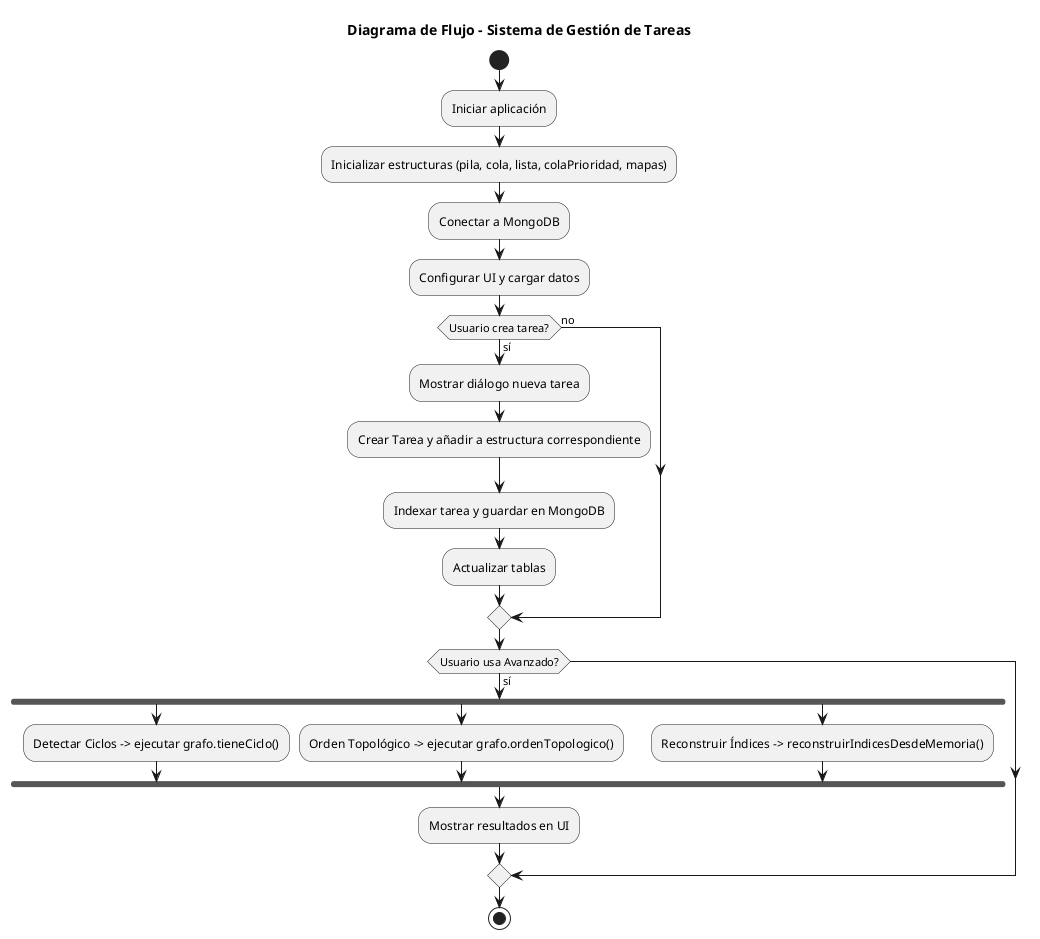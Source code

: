 @startuml
title Diagrama de Flujo - Sistema de Gestión de Tareas
start
:Iniciar aplicación;
:Inicializar estructuras (pila, cola, lista, colaPrioridad, mapas);
:Conectar a MongoDB;
:Configurar UI y cargar datos;

if (Usuario crea tarea?) then (sí)
  :Mostrar diálogo nueva tarea;
  :Crear Tarea y añadir a estructura correspondiente;
  :Indexar tarea y guardar en MongoDB;
  :Actualizar tablas;
else (no)
endif

if (Usuario usa Avanzado?) then (sí)
  fork
    :Detectar Ciclos -> ejecutar grafo.tieneCiclo();
@startuml Diagrama_Flujo_Principal
title Diagrama de Flujo - Sistema de Gestión de Tareas
start
:Iniciar aplicación;
:Inicializar estructuras (pila, cola, lista, colaPrioridad, mapas);
:Conectar a MongoDB;
:Configurar UI y cargar datos;

if (Usuario crea tarea?) then (sí)
    :Mostrar diálogo nueva tarea;
    :Crear Tarea y añadir a estructura correspondiente;
    :Indexar tarea y guardar en MongoDB;
    :Actualizar tablas;
else (no)
endif

if (Usuario usa Avanzado?) then (sí)
    fork
        :Detectar Ciclos -> ejecutar grafo.tieneCiclo();
    fork again
        :Orden Topológico -> ejecutar grafo.ordenTopologico();
    fork again
        :Reconstruir Índices -> reconstruirIndicesDesdeMemoria();
    end fork
    :Mostrar resultados en UI;
endif

stop
@enduml
- database = "techsolutions"
- collection = "tareas"
end note

:Configurar interfaz gráfica;
note right
- Crear JTabbedPane con 4 pestañas
- Inicializar tablas y botones
end note

:Cargar datos desde MongoDB;
note right
- Cargar tareas urgentes (tipo="urgente")
- Cargar tareas programadas (tipo="programada")
- Cargar tareas departamento (tipo="departamento")
end note

:Actualizar todas las tablas;

:Mostrar ventana principal;

repeat
    :Usuario interactúa con la aplicación;

    if (¿Qué acción realiza?) then (Agregar tarea urgente)
        :Mostrar diálogo nueva tarea;
        :Crear objeto Tarea;
        :Push a pilaTareasUrgentes;
        :Guardar en MongoDB (tipo="urgente");
        :Actualizar tabla pila;

    elseif (Eliminar tarea urgente)
        :Pop de pilaTareasUrgentes;
        :Eliminar de MongoDB;
        :Actualizar tabla pila;

    elseif (Ver última tarea urgente)
        :Peek de pilaTareasUrgentes;
        :Mostrar información en JOptionPane;

    elseif (Agregar tarea programada)
        :Mostrar diálogo nueva tarea;
        :Crear objeto Tarea;
        :Add a colaTareasProgramadas;
        :Guardar en MongoDB (tipo="programada");
        :Actualizar tabla cola;

    elseif (Eliminar tarea programada)
        :Remove de colaTareasProgramadas;
        :Eliminar de MongoDB;
        :Actualizar tabla cola;

    elseif (Ver primera tarea programada)
        :Peek de colaTareasProgramadas;
        :Mostrar información en JOptionPane;

    elseif (Agregar tarea departamento)
        :Mostrar diálogo nueva tarea;
        :Crear objeto Tarea;
        :Add a listaTareasDepartamento;
        :Guardar en MongoDB (tipo="departamento");
        :Actualizar tabla lista;

    elseif (Eliminar tarea departamento)
        :Obtener tarea seleccionada;
        :Remove de listaTareasDepartamento;
        :Eliminar de MongoDB;
        :Actualizar tabla lista;

    elseif (Buscar tareas departamento)
        :Obtener texto de búsqueda;
        :Filtrar listaTareasDepartamento;
        :Actualizar tabla lista con resultados;

    elseif (Actualizar vista general)
        :Limpiar tabla general;
        :Agregar todas las tareas de las 3 estructuras;
        :Mostrar tipo de cada tarea;

    else (Cerrar aplicación)
        :Cerrar conexión MongoDB;
        stop
    endif

repeat while (¿Continuar usando la aplicación?)

:Fin de la aplicación;

stop

@enduml

